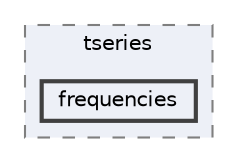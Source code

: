 digraph "/home/jam/Research/IRES-2025/dev/src/llm-scripts/testing/hypothesis-testing/hyp-env/lib/python3.12/site-packages/pandas/tests/tseries/frequencies"
{
 // LATEX_PDF_SIZE
  bgcolor="transparent";
  edge [fontname=Helvetica,fontsize=10,labelfontname=Helvetica,labelfontsize=10];
  node [fontname=Helvetica,fontsize=10,shape=box,height=0.2,width=0.4];
  compound=true
  subgraph clusterdir_d865a6aafd28c851d5a626289f0ab6ec {
    graph [ bgcolor="#edf0f7", pencolor="grey50", label="tseries", fontname=Helvetica,fontsize=10 style="filled,dashed", URL="dir_d865a6aafd28c851d5a626289f0ab6ec.html",tooltip=""]
  dir_a62b94a007832b569251d2de3465c5d7 [label="frequencies", fillcolor="#edf0f7", color="grey25", style="filled,bold", URL="dir_a62b94a007832b569251d2de3465c5d7.html",tooltip=""];
  }
}
